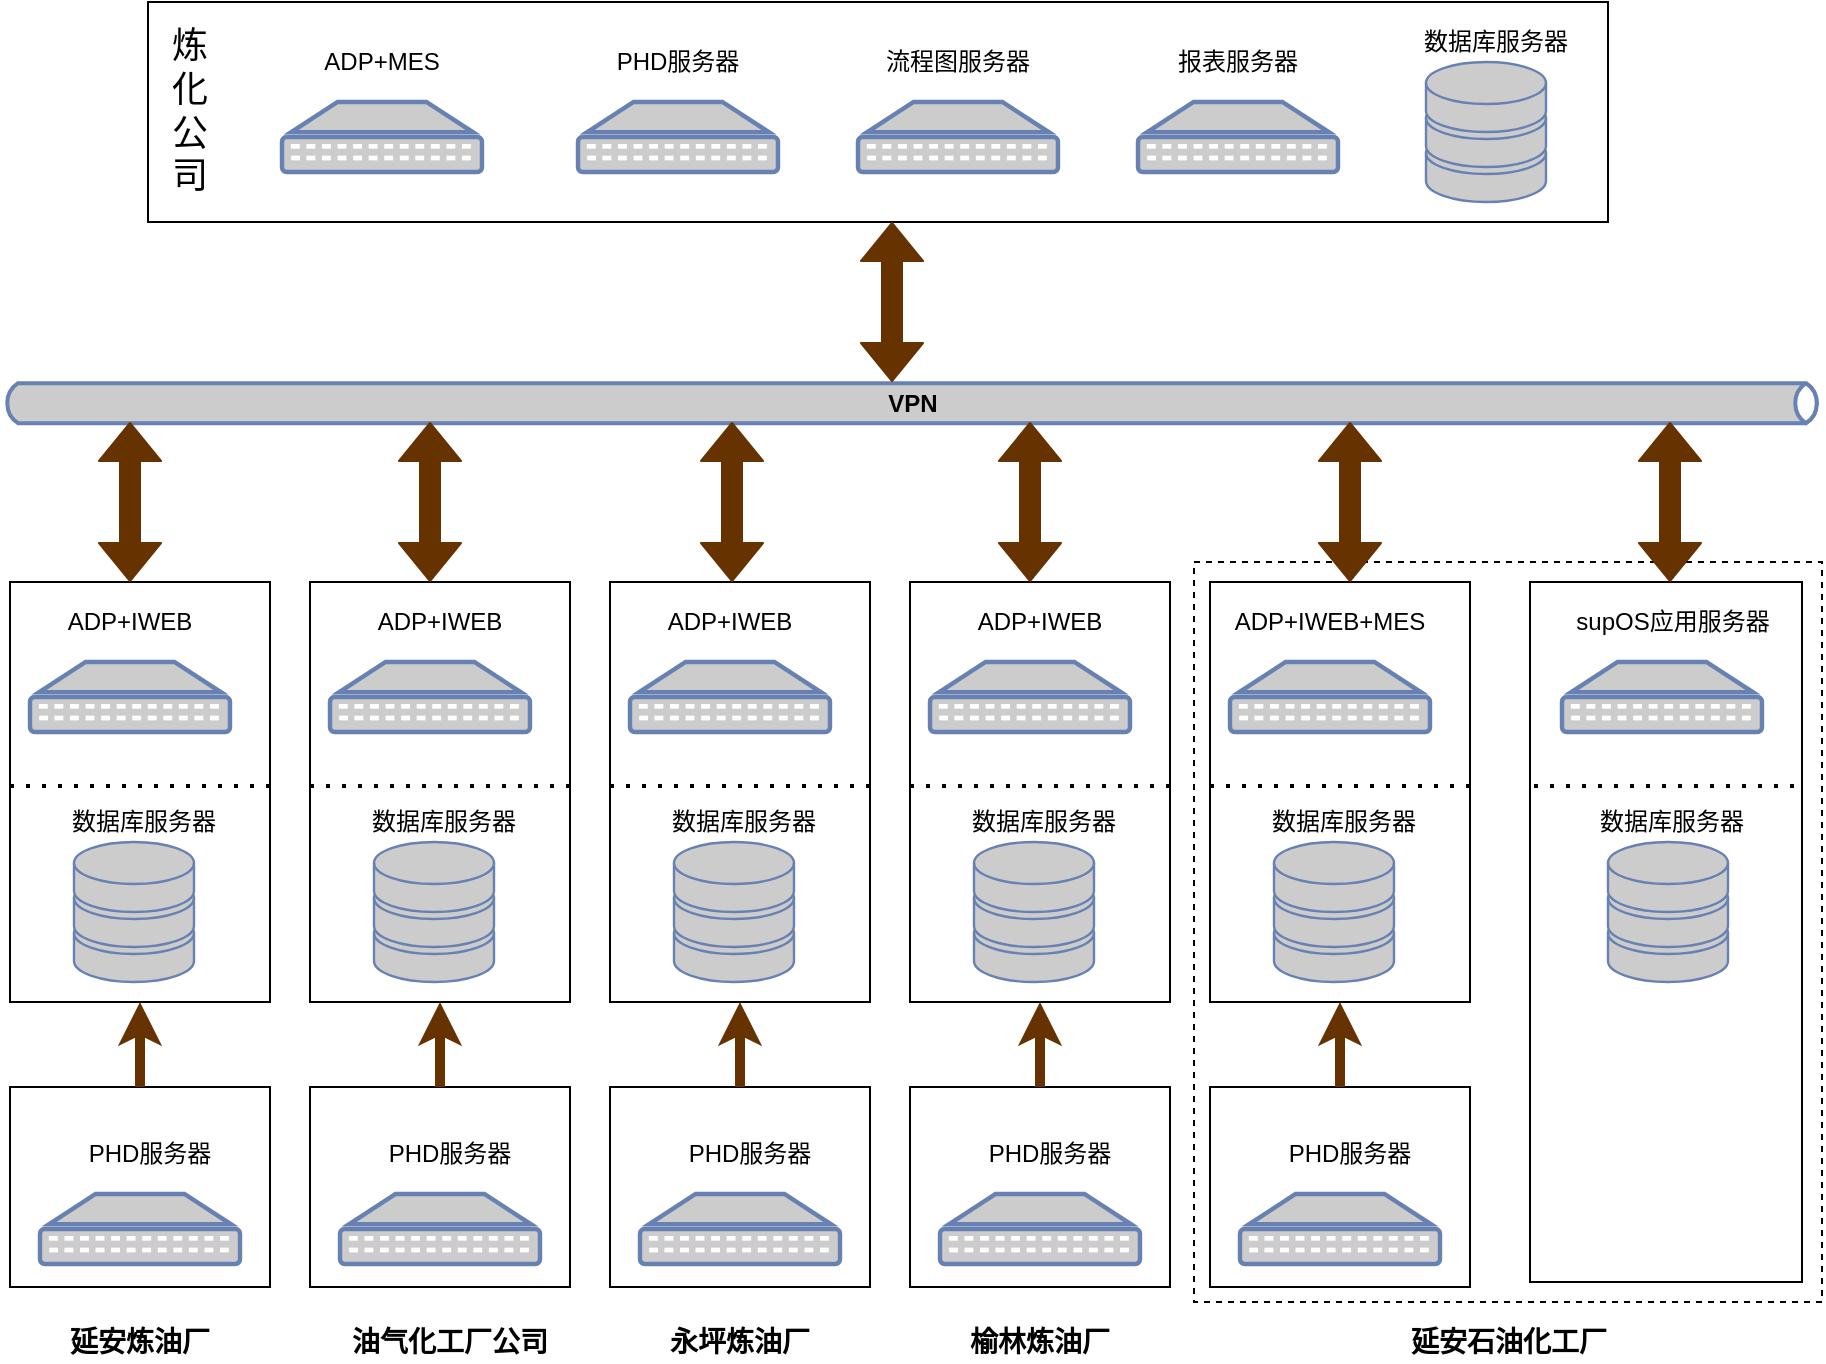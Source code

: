 <mxfile version="14.6.13" type="device"><diagram name="Page-1" id="0783ab3e-0a74-02c8-0abd-f7b4e66b4bec"><mxGraphModel dx="1024" dy="592" grid="1" gridSize="10" guides="1" tooltips="1" connect="1" arrows="1" fold="1" page="1" pageScale="1" pageWidth="850" pageHeight="1100" background="none" math="0" shadow="0"><root><mxCell id="0"/><mxCell id="1" parent="0"/><mxCell id="-bAakDHDVq57PEDeB8Q7-1" value="" style="rounded=0;whiteSpace=wrap;html=1;fillColor=none;dashed=1;" parent="1" vertex="1"><mxGeometry x="666" y="300" width="314" height="370" as="geometry"/></mxCell><mxCell id="s8xCWeBZUh2nm2cPaXJq-18" value="" style="rounded=0;whiteSpace=wrap;html=1;fillColor=none;" parent="1" vertex="1"><mxGeometry x="74" y="310" width="130" height="210" as="geometry"/></mxCell><mxCell id="s8xCWeBZUh2nm2cPaXJq-2" value="" style="rounded=0;whiteSpace=wrap;html=1;fillColor=none;" parent="1" vertex="1"><mxGeometry x="143" y="20" width="730" height="110" as="geometry"/></mxCell><mxCell id="s8xCWeBZUh2nm2cPaXJq-1" value="" style="fontColor=#0066CC;verticalAlign=top;verticalLabelPosition=bottom;labelPosition=center;align=center;html=1;outlineConnect=0;fillColor=#CCCCCC;strokeColor=#6881B3;gradientColor=none;gradientDirection=north;strokeWidth=2;shape=mxgraph.networks.patch_panel;" parent="1" vertex="1"><mxGeometry x="210" y="70" width="100" height="35" as="geometry"/></mxCell><mxCell id="s8xCWeBZUh2nm2cPaXJq-3" value="ADP+MES" style="text;html=1;strokeColor=none;fillColor=none;align=center;verticalAlign=middle;whiteSpace=wrap;rounded=0;" parent="1" vertex="1"><mxGeometry x="215" y="40" width="90" height="20" as="geometry"/></mxCell><mxCell id="s8xCWeBZUh2nm2cPaXJq-5" value="" style="fontColor=#0066CC;verticalAlign=top;verticalLabelPosition=bottom;labelPosition=center;align=center;html=1;outlineConnect=0;fillColor=#CCCCCC;strokeColor=#6881B3;gradientColor=none;gradientDirection=north;strokeWidth=2;shape=mxgraph.networks.storage;" parent="1" vertex="1"><mxGeometry x="782" y="50" width="60" height="70" as="geometry"/></mxCell><mxCell id="s8xCWeBZUh2nm2cPaXJq-6" value="数据库服务器" style="text;html=1;strokeColor=none;fillColor=none;align=center;verticalAlign=middle;whiteSpace=wrap;rounded=0;" parent="1" vertex="1"><mxGeometry x="772" y="30" width="90" height="20" as="geometry"/></mxCell><mxCell id="s8xCWeBZUh2nm2cPaXJq-7" value="" style="fontColor=#0066CC;verticalAlign=top;verticalLabelPosition=bottom;labelPosition=center;align=center;html=1;outlineConnect=0;fillColor=#CCCCCC;strokeColor=#6881B3;gradientColor=none;gradientDirection=north;strokeWidth=2;shape=mxgraph.networks.patch_panel;" parent="1" vertex="1"><mxGeometry x="358" y="70" width="100" height="35" as="geometry"/></mxCell><mxCell id="s8xCWeBZUh2nm2cPaXJq-8" value="PHD服务器" style="text;html=1;strokeColor=none;fillColor=none;align=center;verticalAlign=middle;whiteSpace=wrap;rounded=0;" parent="1" vertex="1"><mxGeometry x="363" y="40" width="90" height="20" as="geometry"/></mxCell><mxCell id="s8xCWeBZUh2nm2cPaXJq-9" value="&lt;font style=&quot;font-size: 18px&quot;&gt;炼&lt;br&gt;化&lt;br&gt;公&lt;br&gt;司&lt;/font&gt;" style="text;html=1;strokeColor=none;fillColor=none;align=center;verticalAlign=middle;whiteSpace=wrap;rounded=0;" parent="1" vertex="1"><mxGeometry x="144" y="25" width="40" height="100" as="geometry"/></mxCell><mxCell id="s8xCWeBZUh2nm2cPaXJq-10" value="" style="fontColor=#0066CC;verticalAlign=top;verticalLabelPosition=bottom;labelPosition=center;align=center;html=1;outlineConnect=0;fillColor=#CCCCCC;strokeColor=#6881B3;gradientColor=none;gradientDirection=north;strokeWidth=2;shape=mxgraph.networks.patch_panel;" parent="1" vertex="1"><mxGeometry x="498" y="70" width="100" height="35" as="geometry"/></mxCell><mxCell id="s8xCWeBZUh2nm2cPaXJq-11" value="流程图服务器" style="text;html=1;strokeColor=none;fillColor=none;align=center;verticalAlign=middle;whiteSpace=wrap;rounded=0;" parent="1" vertex="1"><mxGeometry x="503" y="40" width="90" height="20" as="geometry"/></mxCell><mxCell id="s8xCWeBZUh2nm2cPaXJq-14" value="" style="fontColor=#0066CC;verticalAlign=top;verticalLabelPosition=bottom;labelPosition=center;align=center;html=1;outlineConnect=0;fillColor=#CCCCCC;strokeColor=#6881B3;gradientColor=none;gradientDirection=north;strokeWidth=2;shape=mxgraph.networks.patch_panel;" parent="1" vertex="1"><mxGeometry x="638" y="70" width="100" height="35" as="geometry"/></mxCell><mxCell id="s8xCWeBZUh2nm2cPaXJq-15" value="报表服务器" style="text;html=1;strokeColor=none;fillColor=none;align=center;verticalAlign=middle;whiteSpace=wrap;rounded=0;" parent="1" vertex="1"><mxGeometry x="643" y="40" width="90" height="20" as="geometry"/></mxCell><mxCell id="s8xCWeBZUh2nm2cPaXJq-16" value="&lt;font color=&quot;#000000&quot;&gt;&lt;b&gt;VPN&lt;/b&gt;&lt;/font&gt;" style="html=1;outlineConnect=0;fillColor=#CCCCCC;strokeColor=#6881B3;gradientColor=none;gradientDirection=north;strokeWidth=2;shape=mxgraph.networks.bus;gradientColor=none;gradientDirection=north;fontColor=#ffffff;perimeter=backbonePerimeter;backboneSize=20;" parent="1" vertex="1"><mxGeometry x="70" y="210" width="910" height="21.16" as="geometry"/></mxCell><mxCell id="s8xCWeBZUh2nm2cPaXJq-19" value="" style="fontColor=#0066CC;verticalAlign=top;verticalLabelPosition=bottom;labelPosition=center;align=center;html=1;outlineConnect=0;fillColor=#CCCCCC;strokeColor=#6881B3;gradientColor=none;gradientDirection=north;strokeWidth=2;shape=mxgraph.networks.patch_panel;" parent="1" vertex="1"><mxGeometry x="84" y="350" width="100" height="35" as="geometry"/></mxCell><mxCell id="s8xCWeBZUh2nm2cPaXJq-20" value="ADP+IWEB" style="text;html=1;strokeColor=none;fillColor=none;align=center;verticalAlign=middle;whiteSpace=wrap;rounded=0;" parent="1" vertex="1"><mxGeometry x="89" y="320" width="90" height="20" as="geometry"/></mxCell><mxCell id="s8xCWeBZUh2nm2cPaXJq-24" value="" style="group" parent="1" vertex="1" connectable="0"><mxGeometry x="74" y="563.5" width="130" height="100" as="geometry"/></mxCell><mxCell id="s8xCWeBZUh2nm2cPaXJq-21" value="" style="fontColor=#0066CC;verticalAlign=top;verticalLabelPosition=bottom;labelPosition=center;align=center;html=1;outlineConnect=0;fillColor=#CCCCCC;strokeColor=#6881B3;gradientColor=none;gradientDirection=north;strokeWidth=2;shape=mxgraph.networks.patch_panel;" parent="s8xCWeBZUh2nm2cPaXJq-24" vertex="1"><mxGeometry x="15" y="52.5" width="100" height="35" as="geometry"/></mxCell><mxCell id="s8xCWeBZUh2nm2cPaXJq-25" value="" style="group" parent="s8xCWeBZUh2nm2cPaXJq-24" vertex="1" connectable="0"><mxGeometry width="130" height="100" as="geometry"/></mxCell><mxCell id="s8xCWeBZUh2nm2cPaXJq-26" value="" style="group" parent="s8xCWeBZUh2nm2cPaXJq-25" vertex="1" connectable="0"><mxGeometry y="-1" width="130" height="100" as="geometry"/></mxCell><mxCell id="s8xCWeBZUh2nm2cPaXJq-23" value="" style="rounded=0;whiteSpace=wrap;html=1;fillColor=none;" parent="s8xCWeBZUh2nm2cPaXJq-26" vertex="1"><mxGeometry width="130" height="100" as="geometry"/></mxCell><mxCell id="s8xCWeBZUh2nm2cPaXJq-22" value="PHD服务器" style="text;html=1;strokeColor=none;fillColor=none;align=center;verticalAlign=middle;whiteSpace=wrap;rounded=0;" parent="s8xCWeBZUh2nm2cPaXJq-26" vertex="1"><mxGeometry x="25" y="23.5" width="90" height="20" as="geometry"/></mxCell><mxCell id="s8xCWeBZUh2nm2cPaXJq-29" value="" style="fontColor=#0066CC;verticalAlign=top;verticalLabelPosition=bottom;labelPosition=center;align=center;html=1;outlineConnect=0;fillColor=#CCCCCC;strokeColor=#6881B3;gradientColor=none;gradientDirection=north;strokeWidth=2;shape=mxgraph.networks.storage;" parent="1" vertex="1"><mxGeometry x="106" y="440" width="60" height="70" as="geometry"/></mxCell><mxCell id="s8xCWeBZUh2nm2cPaXJq-30" value="数据库服务器" style="text;html=1;strokeColor=none;fillColor=none;align=center;verticalAlign=middle;whiteSpace=wrap;rounded=0;" parent="1" vertex="1"><mxGeometry x="96" y="420" width="90" height="20" as="geometry"/></mxCell><mxCell id="s8xCWeBZUh2nm2cPaXJq-32" style="edgeStyle=orthogonalEdgeStyle;rounded=0;orthogonalLoop=1;jettySize=auto;html=1;strokeColor=#663300;fillColor=#663300;strokeWidth=5;" parent="1" source="s8xCWeBZUh2nm2cPaXJq-23" target="s8xCWeBZUh2nm2cPaXJq-18" edge="1"><mxGeometry relative="1" as="geometry"/></mxCell><mxCell id="s8xCWeBZUh2nm2cPaXJq-36" value="" style="endArrow=none;dashed=1;html=1;dashPattern=1 3;strokeWidth=2;fillColor=#663300;" parent="1" edge="1"><mxGeometry width="50" height="50" relative="1" as="geometry"><mxPoint x="74" y="412" as="sourcePoint"/><mxPoint x="204" y="412" as="targetPoint"/></mxGeometry></mxCell><mxCell id="s8xCWeBZUh2nm2cPaXJq-37" value="&lt;b&gt;&lt;font style=&quot;font-size: 14px&quot;&gt;延安炼油厂&lt;/font&gt;&lt;/b&gt;" style="text;html=1;strokeColor=none;fillColor=none;align=center;verticalAlign=middle;whiteSpace=wrap;rounded=0;" parent="1" vertex="1"><mxGeometry x="99" y="680" width="80" height="20" as="geometry"/></mxCell><mxCell id="s8xCWeBZUh2nm2cPaXJq-38" value="" style="rounded=0;whiteSpace=wrap;html=1;fillColor=none;" parent="1" vertex="1"><mxGeometry x="224" y="310" width="130" height="210" as="geometry"/></mxCell><mxCell id="s8xCWeBZUh2nm2cPaXJq-39" value="" style="fontColor=#0066CC;verticalAlign=top;verticalLabelPosition=bottom;labelPosition=center;align=center;html=1;outlineConnect=0;fillColor=#CCCCCC;strokeColor=#6881B3;gradientColor=none;gradientDirection=north;strokeWidth=2;shape=mxgraph.networks.patch_panel;" parent="1" vertex="1"><mxGeometry x="234" y="350" width="100" height="35" as="geometry"/></mxCell><mxCell id="s8xCWeBZUh2nm2cPaXJq-41" value="" style="group" parent="1" vertex="1" connectable="0"><mxGeometry x="224" y="563.5" width="130" height="100" as="geometry"/></mxCell><mxCell id="s8xCWeBZUh2nm2cPaXJq-42" value="" style="fontColor=#0066CC;verticalAlign=top;verticalLabelPosition=bottom;labelPosition=center;align=center;html=1;outlineConnect=0;fillColor=#CCCCCC;strokeColor=#6881B3;gradientColor=none;gradientDirection=north;strokeWidth=2;shape=mxgraph.networks.patch_panel;" parent="s8xCWeBZUh2nm2cPaXJq-41" vertex="1"><mxGeometry x="15" y="52.5" width="100" height="35" as="geometry"/></mxCell><mxCell id="s8xCWeBZUh2nm2cPaXJq-43" value="" style="group" parent="s8xCWeBZUh2nm2cPaXJq-41" vertex="1" connectable="0"><mxGeometry width="130" height="100" as="geometry"/></mxCell><mxCell id="s8xCWeBZUh2nm2cPaXJq-44" value="" style="group" parent="s8xCWeBZUh2nm2cPaXJq-43" vertex="1" connectable="0"><mxGeometry y="-1" width="130" height="100" as="geometry"/></mxCell><mxCell id="s8xCWeBZUh2nm2cPaXJq-45" value="" style="rounded=0;whiteSpace=wrap;html=1;fillColor=none;" parent="s8xCWeBZUh2nm2cPaXJq-44" vertex="1"><mxGeometry width="130" height="100" as="geometry"/></mxCell><mxCell id="s8xCWeBZUh2nm2cPaXJq-46" value="PHD服务器" style="text;html=1;strokeColor=none;fillColor=none;align=center;verticalAlign=middle;whiteSpace=wrap;rounded=0;" parent="s8xCWeBZUh2nm2cPaXJq-44" vertex="1"><mxGeometry x="25" y="23.5" width="90" height="20" as="geometry"/></mxCell><mxCell id="s8xCWeBZUh2nm2cPaXJq-47" value="" style="fontColor=#0066CC;verticalAlign=top;verticalLabelPosition=bottom;labelPosition=center;align=center;html=1;outlineConnect=0;fillColor=#CCCCCC;strokeColor=#6881B3;gradientColor=none;gradientDirection=north;strokeWidth=2;shape=mxgraph.networks.storage;" parent="1" vertex="1"><mxGeometry x="256" y="440" width="60" height="70" as="geometry"/></mxCell><mxCell id="s8xCWeBZUh2nm2cPaXJq-48" value="数据库服务器" style="text;html=1;strokeColor=none;fillColor=none;align=center;verticalAlign=middle;whiteSpace=wrap;rounded=0;" parent="1" vertex="1"><mxGeometry x="246" y="420" width="90" height="20" as="geometry"/></mxCell><mxCell id="s8xCWeBZUh2nm2cPaXJq-49" style="edgeStyle=orthogonalEdgeStyle;rounded=0;orthogonalLoop=1;jettySize=auto;html=1;strokeColor=#663300;fillColor=#663300;strokeWidth=5;" parent="1" source="s8xCWeBZUh2nm2cPaXJq-45" target="s8xCWeBZUh2nm2cPaXJq-38" edge="1"><mxGeometry relative="1" as="geometry"/></mxCell><mxCell id="s8xCWeBZUh2nm2cPaXJq-50" value="" style="endArrow=none;dashed=1;html=1;dashPattern=1 3;strokeWidth=2;fillColor=#663300;" parent="1" edge="1"><mxGeometry width="50" height="50" relative="1" as="geometry"><mxPoint x="224" y="412" as="sourcePoint"/><mxPoint x="354" y="412" as="targetPoint"/></mxGeometry></mxCell><mxCell id="s8xCWeBZUh2nm2cPaXJq-51" value="&lt;b&gt;&lt;font style=&quot;font-size: 14px&quot;&gt;油气化工厂公司&lt;/font&gt;&lt;/b&gt;" style="text;html=1;strokeColor=none;fillColor=none;align=center;verticalAlign=middle;whiteSpace=wrap;rounded=0;" parent="1" vertex="1"><mxGeometry x="244" y="680" width="100" height="20" as="geometry"/></mxCell><mxCell id="s8xCWeBZUh2nm2cPaXJq-52" value="" style="rounded=0;whiteSpace=wrap;html=1;fillColor=none;" parent="1" vertex="1"><mxGeometry x="374" y="310" width="130" height="210" as="geometry"/></mxCell><mxCell id="s8xCWeBZUh2nm2cPaXJq-53" value="" style="fontColor=#0066CC;verticalAlign=top;verticalLabelPosition=bottom;labelPosition=center;align=center;html=1;outlineConnect=0;fillColor=#CCCCCC;strokeColor=#6881B3;gradientColor=none;gradientDirection=north;strokeWidth=2;shape=mxgraph.networks.patch_panel;" parent="1" vertex="1"><mxGeometry x="384" y="350" width="100" height="35" as="geometry"/></mxCell><mxCell id="s8xCWeBZUh2nm2cPaXJq-55" value="" style="group" parent="1" vertex="1" connectable="0"><mxGeometry x="374" y="563.5" width="130" height="100" as="geometry"/></mxCell><mxCell id="s8xCWeBZUh2nm2cPaXJq-56" value="" style="fontColor=#0066CC;verticalAlign=top;verticalLabelPosition=bottom;labelPosition=center;align=center;html=1;outlineConnect=0;fillColor=#CCCCCC;strokeColor=#6881B3;gradientColor=none;gradientDirection=north;strokeWidth=2;shape=mxgraph.networks.patch_panel;" parent="s8xCWeBZUh2nm2cPaXJq-55" vertex="1"><mxGeometry x="15" y="52.5" width="100" height="35" as="geometry"/></mxCell><mxCell id="s8xCWeBZUh2nm2cPaXJq-57" value="" style="group" parent="s8xCWeBZUh2nm2cPaXJq-55" vertex="1" connectable="0"><mxGeometry width="130" height="100" as="geometry"/></mxCell><mxCell id="s8xCWeBZUh2nm2cPaXJq-58" value="" style="group" parent="s8xCWeBZUh2nm2cPaXJq-57" vertex="1" connectable="0"><mxGeometry y="-1" width="130" height="100" as="geometry"/></mxCell><mxCell id="s8xCWeBZUh2nm2cPaXJq-59" value="" style="rounded=0;whiteSpace=wrap;html=1;fillColor=none;" parent="s8xCWeBZUh2nm2cPaXJq-58" vertex="1"><mxGeometry width="130" height="100" as="geometry"/></mxCell><mxCell id="s8xCWeBZUh2nm2cPaXJq-60" value="PHD服务器" style="text;html=1;strokeColor=none;fillColor=none;align=center;verticalAlign=middle;whiteSpace=wrap;rounded=0;" parent="s8xCWeBZUh2nm2cPaXJq-58" vertex="1"><mxGeometry x="25" y="23.5" width="90" height="20" as="geometry"/></mxCell><mxCell id="s8xCWeBZUh2nm2cPaXJq-61" value="" style="fontColor=#0066CC;verticalAlign=top;verticalLabelPosition=bottom;labelPosition=center;align=center;html=1;outlineConnect=0;fillColor=#CCCCCC;strokeColor=#6881B3;gradientColor=none;gradientDirection=north;strokeWidth=2;shape=mxgraph.networks.storage;" parent="1" vertex="1"><mxGeometry x="406" y="440" width="60" height="70" as="geometry"/></mxCell><mxCell id="s8xCWeBZUh2nm2cPaXJq-62" value="数据库服务器" style="text;html=1;strokeColor=none;fillColor=none;align=center;verticalAlign=middle;whiteSpace=wrap;rounded=0;" parent="1" vertex="1"><mxGeometry x="396" y="420" width="90" height="20" as="geometry"/></mxCell><mxCell id="s8xCWeBZUh2nm2cPaXJq-63" style="edgeStyle=orthogonalEdgeStyle;rounded=0;orthogonalLoop=1;jettySize=auto;html=1;strokeColor=#663300;fillColor=#663300;strokeWidth=5;" parent="1" source="s8xCWeBZUh2nm2cPaXJq-59" target="s8xCWeBZUh2nm2cPaXJq-52" edge="1"><mxGeometry relative="1" as="geometry"/></mxCell><mxCell id="s8xCWeBZUh2nm2cPaXJq-64" value="" style="endArrow=none;dashed=1;html=1;dashPattern=1 3;strokeWidth=2;fillColor=#663300;" parent="1" edge="1"><mxGeometry width="50" height="50" relative="1" as="geometry"><mxPoint x="374" y="412" as="sourcePoint"/><mxPoint x="504" y="412" as="targetPoint"/></mxGeometry></mxCell><mxCell id="s8xCWeBZUh2nm2cPaXJq-65" value="&lt;b&gt;&lt;font style=&quot;font-size: 14px&quot;&gt;永坪炼油厂&lt;/font&gt;&lt;/b&gt;" style="text;html=1;strokeColor=none;fillColor=none;align=center;verticalAlign=middle;whiteSpace=wrap;rounded=0;" parent="1" vertex="1"><mxGeometry x="399" y="680" width="80" height="20" as="geometry"/></mxCell><mxCell id="s8xCWeBZUh2nm2cPaXJq-66" value="" style="rounded=0;whiteSpace=wrap;html=1;fillColor=none;" parent="1" vertex="1"><mxGeometry x="524" y="310" width="130" height="210" as="geometry"/></mxCell><mxCell id="s8xCWeBZUh2nm2cPaXJq-67" value="" style="fontColor=#0066CC;verticalAlign=top;verticalLabelPosition=bottom;labelPosition=center;align=center;html=1;outlineConnect=0;fillColor=#CCCCCC;strokeColor=#6881B3;gradientColor=none;gradientDirection=north;strokeWidth=2;shape=mxgraph.networks.patch_panel;" parent="1" vertex="1"><mxGeometry x="534" y="350" width="100" height="35" as="geometry"/></mxCell><mxCell id="s8xCWeBZUh2nm2cPaXJq-69" value="" style="group" parent="1" vertex="1" connectable="0"><mxGeometry x="524" y="563.5" width="130" height="100" as="geometry"/></mxCell><mxCell id="s8xCWeBZUh2nm2cPaXJq-70" value="" style="fontColor=#0066CC;verticalAlign=top;verticalLabelPosition=bottom;labelPosition=center;align=center;html=1;outlineConnect=0;fillColor=#CCCCCC;strokeColor=#6881B3;gradientColor=none;gradientDirection=north;strokeWidth=2;shape=mxgraph.networks.patch_panel;" parent="s8xCWeBZUh2nm2cPaXJq-69" vertex="1"><mxGeometry x="15" y="52.5" width="100" height="35" as="geometry"/></mxCell><mxCell id="s8xCWeBZUh2nm2cPaXJq-71" value="" style="group" parent="s8xCWeBZUh2nm2cPaXJq-69" vertex="1" connectable="0"><mxGeometry width="130" height="100" as="geometry"/></mxCell><mxCell id="s8xCWeBZUh2nm2cPaXJq-72" value="" style="group" parent="s8xCWeBZUh2nm2cPaXJq-71" vertex="1" connectable="0"><mxGeometry y="-1" width="130" height="100" as="geometry"/></mxCell><mxCell id="s8xCWeBZUh2nm2cPaXJq-73" value="" style="rounded=0;whiteSpace=wrap;html=1;fillColor=none;" parent="s8xCWeBZUh2nm2cPaXJq-72" vertex="1"><mxGeometry width="130" height="100" as="geometry"/></mxCell><mxCell id="s8xCWeBZUh2nm2cPaXJq-74" value="PHD服务器" style="text;html=1;strokeColor=none;fillColor=none;align=center;verticalAlign=middle;whiteSpace=wrap;rounded=0;" parent="s8xCWeBZUh2nm2cPaXJq-72" vertex="1"><mxGeometry x="25" y="23.5" width="90" height="20" as="geometry"/></mxCell><mxCell id="s8xCWeBZUh2nm2cPaXJq-75" value="" style="fontColor=#0066CC;verticalAlign=top;verticalLabelPosition=bottom;labelPosition=center;align=center;html=1;outlineConnect=0;fillColor=#CCCCCC;strokeColor=#6881B3;gradientColor=none;gradientDirection=north;strokeWidth=2;shape=mxgraph.networks.storage;" parent="1" vertex="1"><mxGeometry x="556" y="440" width="60" height="70" as="geometry"/></mxCell><mxCell id="s8xCWeBZUh2nm2cPaXJq-76" value="数据库服务器" style="text;html=1;strokeColor=none;fillColor=none;align=center;verticalAlign=middle;whiteSpace=wrap;rounded=0;" parent="1" vertex="1"><mxGeometry x="546" y="420" width="90" height="20" as="geometry"/></mxCell><mxCell id="s8xCWeBZUh2nm2cPaXJq-77" style="edgeStyle=orthogonalEdgeStyle;rounded=0;orthogonalLoop=1;jettySize=auto;html=1;strokeColor=#663300;fillColor=#663300;strokeWidth=5;" parent="1" source="s8xCWeBZUh2nm2cPaXJq-73" target="s8xCWeBZUh2nm2cPaXJq-66" edge="1"><mxGeometry relative="1" as="geometry"/></mxCell><mxCell id="s8xCWeBZUh2nm2cPaXJq-78" value="" style="endArrow=none;dashed=1;html=1;dashPattern=1 3;strokeWidth=2;fillColor=#663300;" parent="1" edge="1"><mxGeometry width="50" height="50" relative="1" as="geometry"><mxPoint x="524" y="412" as="sourcePoint"/><mxPoint x="654" y="412" as="targetPoint"/></mxGeometry></mxCell><mxCell id="s8xCWeBZUh2nm2cPaXJq-79" value="&lt;b&gt;&lt;font style=&quot;font-size: 14px&quot;&gt;榆林炼油厂&lt;/font&gt;&lt;/b&gt;" style="text;html=1;strokeColor=none;fillColor=none;align=center;verticalAlign=middle;whiteSpace=wrap;rounded=0;" parent="1" vertex="1"><mxGeometry x="549" y="680" width="80" height="20" as="geometry"/></mxCell><mxCell id="s8xCWeBZUh2nm2cPaXJq-80" value="" style="rounded=0;whiteSpace=wrap;html=1;fillColor=none;" parent="1" vertex="1"><mxGeometry x="674" y="310" width="130" height="210" as="geometry"/></mxCell><mxCell id="s8xCWeBZUh2nm2cPaXJq-81" value="" style="fontColor=#0066CC;verticalAlign=top;verticalLabelPosition=bottom;labelPosition=center;align=center;html=1;outlineConnect=0;fillColor=#CCCCCC;strokeColor=#6881B3;gradientColor=none;gradientDirection=north;strokeWidth=2;shape=mxgraph.networks.patch_panel;" parent="1" vertex="1"><mxGeometry x="684" y="350" width="100" height="35" as="geometry"/></mxCell><mxCell id="s8xCWeBZUh2nm2cPaXJq-83" value="" style="group" parent="1" vertex="1" connectable="0"><mxGeometry x="674" y="563.5" width="130" height="100" as="geometry"/></mxCell><mxCell id="s8xCWeBZUh2nm2cPaXJq-84" value="" style="fontColor=#0066CC;verticalAlign=top;verticalLabelPosition=bottom;labelPosition=center;align=center;html=1;outlineConnect=0;fillColor=#CCCCCC;strokeColor=#6881B3;gradientColor=none;gradientDirection=north;strokeWidth=2;shape=mxgraph.networks.patch_panel;" parent="s8xCWeBZUh2nm2cPaXJq-83" vertex="1"><mxGeometry x="15" y="52.5" width="100" height="35" as="geometry"/></mxCell><mxCell id="s8xCWeBZUh2nm2cPaXJq-85" value="" style="group" parent="s8xCWeBZUh2nm2cPaXJq-83" vertex="1" connectable="0"><mxGeometry width="130" height="100" as="geometry"/></mxCell><mxCell id="s8xCWeBZUh2nm2cPaXJq-86" value="" style="group" parent="s8xCWeBZUh2nm2cPaXJq-85" vertex="1" connectable="0"><mxGeometry y="-1" width="130" height="100" as="geometry"/></mxCell><mxCell id="s8xCWeBZUh2nm2cPaXJq-87" value="" style="rounded=0;whiteSpace=wrap;html=1;fillColor=none;" parent="s8xCWeBZUh2nm2cPaXJq-86" vertex="1"><mxGeometry width="130" height="100" as="geometry"/></mxCell><mxCell id="s8xCWeBZUh2nm2cPaXJq-88" value="PHD服务器" style="text;html=1;strokeColor=none;fillColor=none;align=center;verticalAlign=middle;whiteSpace=wrap;rounded=0;" parent="s8xCWeBZUh2nm2cPaXJq-86" vertex="1"><mxGeometry x="25" y="23.5" width="90" height="20" as="geometry"/></mxCell><mxCell id="s8xCWeBZUh2nm2cPaXJq-89" value="" style="fontColor=#0066CC;verticalAlign=top;verticalLabelPosition=bottom;labelPosition=center;align=center;html=1;outlineConnect=0;fillColor=#CCCCCC;strokeColor=#6881B3;gradientColor=none;gradientDirection=north;strokeWidth=2;shape=mxgraph.networks.storage;" parent="1" vertex="1"><mxGeometry x="706" y="440" width="60" height="70" as="geometry"/></mxCell><mxCell id="s8xCWeBZUh2nm2cPaXJq-90" value="数据库服务器" style="text;html=1;strokeColor=none;fillColor=none;align=center;verticalAlign=middle;whiteSpace=wrap;rounded=0;" parent="1" vertex="1"><mxGeometry x="696" y="420" width="90" height="20" as="geometry"/></mxCell><mxCell id="s8xCWeBZUh2nm2cPaXJq-91" style="edgeStyle=orthogonalEdgeStyle;rounded=0;orthogonalLoop=1;jettySize=auto;html=1;strokeColor=#663300;fillColor=#663300;strokeWidth=5;" parent="1" source="s8xCWeBZUh2nm2cPaXJq-87" target="s8xCWeBZUh2nm2cPaXJq-80" edge="1"><mxGeometry relative="1" as="geometry"/></mxCell><mxCell id="s8xCWeBZUh2nm2cPaXJq-92" value="" style="endArrow=none;dashed=1;html=1;dashPattern=1 3;strokeWidth=2;fillColor=#663300;" parent="1" edge="1"><mxGeometry width="50" height="50" relative="1" as="geometry"><mxPoint x="674" y="412" as="sourcePoint"/><mxPoint x="804" y="412" as="targetPoint"/></mxGeometry></mxCell><mxCell id="s8xCWeBZUh2nm2cPaXJq-93" value="&lt;b&gt;&lt;font style=&quot;font-size: 14px&quot;&gt;延安石油化工厂&lt;/font&gt;&lt;/b&gt;" style="text;html=1;strokeColor=none;fillColor=none;align=center;verticalAlign=middle;whiteSpace=wrap;rounded=0;" parent="1" vertex="1"><mxGeometry x="770.5" y="680" width="105" height="20" as="geometry"/></mxCell><mxCell id="s8xCWeBZUh2nm2cPaXJq-94" value="" style="shape=flexArrow;endArrow=classic;startArrow=classic;html=1;entryX=0.5;entryY=1;entryDx=0;entryDy=0;strokeColor=#663300;fillColor=#663300;" parent="1" edge="1"><mxGeometry width="100" height="100" relative="1" as="geometry"><mxPoint x="134" y="310" as="sourcePoint"/><mxPoint x="134" y="230" as="targetPoint"/></mxGeometry></mxCell><mxCell id="s8xCWeBZUh2nm2cPaXJq-95" value="" style="shape=flexArrow;endArrow=classic;startArrow=classic;html=1;entryX=0.5;entryY=1;entryDx=0;entryDy=0;strokeColor=#663300;fillColor=#663300;" parent="1" edge="1"><mxGeometry width="100" height="100" relative="1" as="geometry"><mxPoint x="284" y="310" as="sourcePoint"/><mxPoint x="284" y="230" as="targetPoint"/></mxGeometry></mxCell><mxCell id="s8xCWeBZUh2nm2cPaXJq-96" value="" style="shape=flexArrow;endArrow=classic;startArrow=classic;html=1;entryX=0.5;entryY=1;entryDx=0;entryDy=0;strokeColor=#663300;fillColor=#663300;" parent="1" edge="1"><mxGeometry width="100" height="100" relative="1" as="geometry"><mxPoint x="435" y="310" as="sourcePoint"/><mxPoint x="435" y="230" as="targetPoint"/></mxGeometry></mxCell><mxCell id="s8xCWeBZUh2nm2cPaXJq-97" value="" style="shape=flexArrow;endArrow=classic;startArrow=classic;html=1;entryX=0.5;entryY=1;entryDx=0;entryDy=0;strokeColor=#663300;fillColor=#663300;" parent="1" edge="1"><mxGeometry width="100" height="100" relative="1" as="geometry"><mxPoint x="584" y="310" as="sourcePoint"/><mxPoint x="584" y="230" as="targetPoint"/></mxGeometry></mxCell><mxCell id="s8xCWeBZUh2nm2cPaXJq-98" value="" style="shape=flexArrow;endArrow=classic;startArrow=classic;html=1;entryX=0.5;entryY=1;entryDx=0;entryDy=0;strokeColor=#663300;fillColor=#663300;" parent="1" edge="1"><mxGeometry width="100" height="100" relative="1" as="geometry"><mxPoint x="744" y="310" as="sourcePoint"/><mxPoint x="744" y="230" as="targetPoint"/></mxGeometry></mxCell><mxCell id="NETzS05QqeFYDmI4NWC8-14" value="" style="shape=flexArrow;endArrow=classic;startArrow=classic;html=1;entryX=0.5;entryY=1;entryDx=0;entryDy=0;strokeColor=#663300;fillColor=#663300;" parent="1" edge="1"><mxGeometry width="100" height="100" relative="1" as="geometry"><mxPoint x="515" y="210" as="sourcePoint"/><mxPoint x="515" y="130" as="targetPoint"/></mxGeometry></mxCell><mxCell id="aQp1WfCjHMCL94oAa9AN-1" value="" style="rounded=0;whiteSpace=wrap;html=1;fillColor=none;" parent="1" vertex="1"><mxGeometry x="834" y="310" width="136" height="350" as="geometry"/></mxCell><mxCell id="aQp1WfCjHMCL94oAa9AN-2" value="" style="fontColor=#0066CC;verticalAlign=top;verticalLabelPosition=bottom;labelPosition=center;align=center;html=1;outlineConnect=0;fillColor=#CCCCCC;strokeColor=#6881B3;gradientColor=none;gradientDirection=north;strokeWidth=2;shape=mxgraph.networks.patch_panel;" parent="1" vertex="1"><mxGeometry x="850" y="350" width="100" height="35" as="geometry"/></mxCell><mxCell id="aQp1WfCjHMCL94oAa9AN-3" value="supOS应用服务器" style="text;html=1;strokeColor=none;fillColor=none;align=center;verticalAlign=middle;whiteSpace=wrap;rounded=0;" parent="1" vertex="1"><mxGeometry x="855" y="320" width="101" height="20" as="geometry"/></mxCell><mxCell id="aQp1WfCjHMCL94oAa9AN-4" value="" style="fontColor=#0066CC;verticalAlign=top;verticalLabelPosition=bottom;labelPosition=center;align=center;html=1;outlineConnect=0;fillColor=#CCCCCC;strokeColor=#6881B3;gradientColor=none;gradientDirection=north;strokeWidth=2;shape=mxgraph.networks.storage;" parent="1" vertex="1"><mxGeometry x="873" y="440" width="60" height="70" as="geometry"/></mxCell><mxCell id="aQp1WfCjHMCL94oAa9AN-5" value="数据库服务器" style="text;html=1;strokeColor=none;fillColor=none;align=center;verticalAlign=middle;whiteSpace=wrap;rounded=0;" parent="1" vertex="1"><mxGeometry x="860" y="420" width="90" height="20" as="geometry"/></mxCell><mxCell id="aQp1WfCjHMCL94oAa9AN-6" value="" style="endArrow=none;dashed=1;html=1;dashPattern=1 3;strokeWidth=2;fillColor=#663300;" parent="1" edge="1"><mxGeometry width="50" height="50" relative="1" as="geometry"><mxPoint x="836" y="412" as="sourcePoint"/><mxPoint x="966" y="412" as="targetPoint"/></mxGeometry></mxCell><mxCell id="aQp1WfCjHMCL94oAa9AN-7" value="" style="shape=flexArrow;endArrow=classic;startArrow=classic;html=1;entryX=0.5;entryY=1;entryDx=0;entryDy=0;strokeColor=#663300;fillColor=#663300;" parent="1" edge="1"><mxGeometry width="100" height="100" relative="1" as="geometry"><mxPoint x="904" y="310" as="sourcePoint"/><mxPoint x="904" y="230" as="targetPoint"/></mxGeometry></mxCell><mxCell id="-3PpYEWZGB-UkOynBbfE-2" value="ADP+IWEB" style="text;html=1;strokeColor=none;fillColor=none;align=center;verticalAlign=middle;whiteSpace=wrap;rounded=0;" vertex="1" parent="1"><mxGeometry x="244" y="320" width="90" height="20" as="geometry"/></mxCell><mxCell id="-3PpYEWZGB-UkOynBbfE-3" value="ADP+IWEB" style="text;html=1;strokeColor=none;fillColor=none;align=center;verticalAlign=middle;whiteSpace=wrap;rounded=0;" vertex="1" parent="1"><mxGeometry x="389" y="320" width="90" height="20" as="geometry"/></mxCell><mxCell id="-3PpYEWZGB-UkOynBbfE-4" value="ADP+IWEB" style="text;html=1;strokeColor=none;fillColor=none;align=center;verticalAlign=middle;whiteSpace=wrap;rounded=0;" vertex="1" parent="1"><mxGeometry x="544" y="320" width="90" height="20" as="geometry"/></mxCell><mxCell id="-3PpYEWZGB-UkOynBbfE-5" value="ADP+IWEB+MES" style="text;html=1;strokeColor=none;fillColor=none;align=center;verticalAlign=middle;whiteSpace=wrap;rounded=0;" vertex="1" parent="1"><mxGeometry x="689" y="320" width="90" height="20" as="geometry"/></mxCell></root></mxGraphModel></diagram></mxfile>